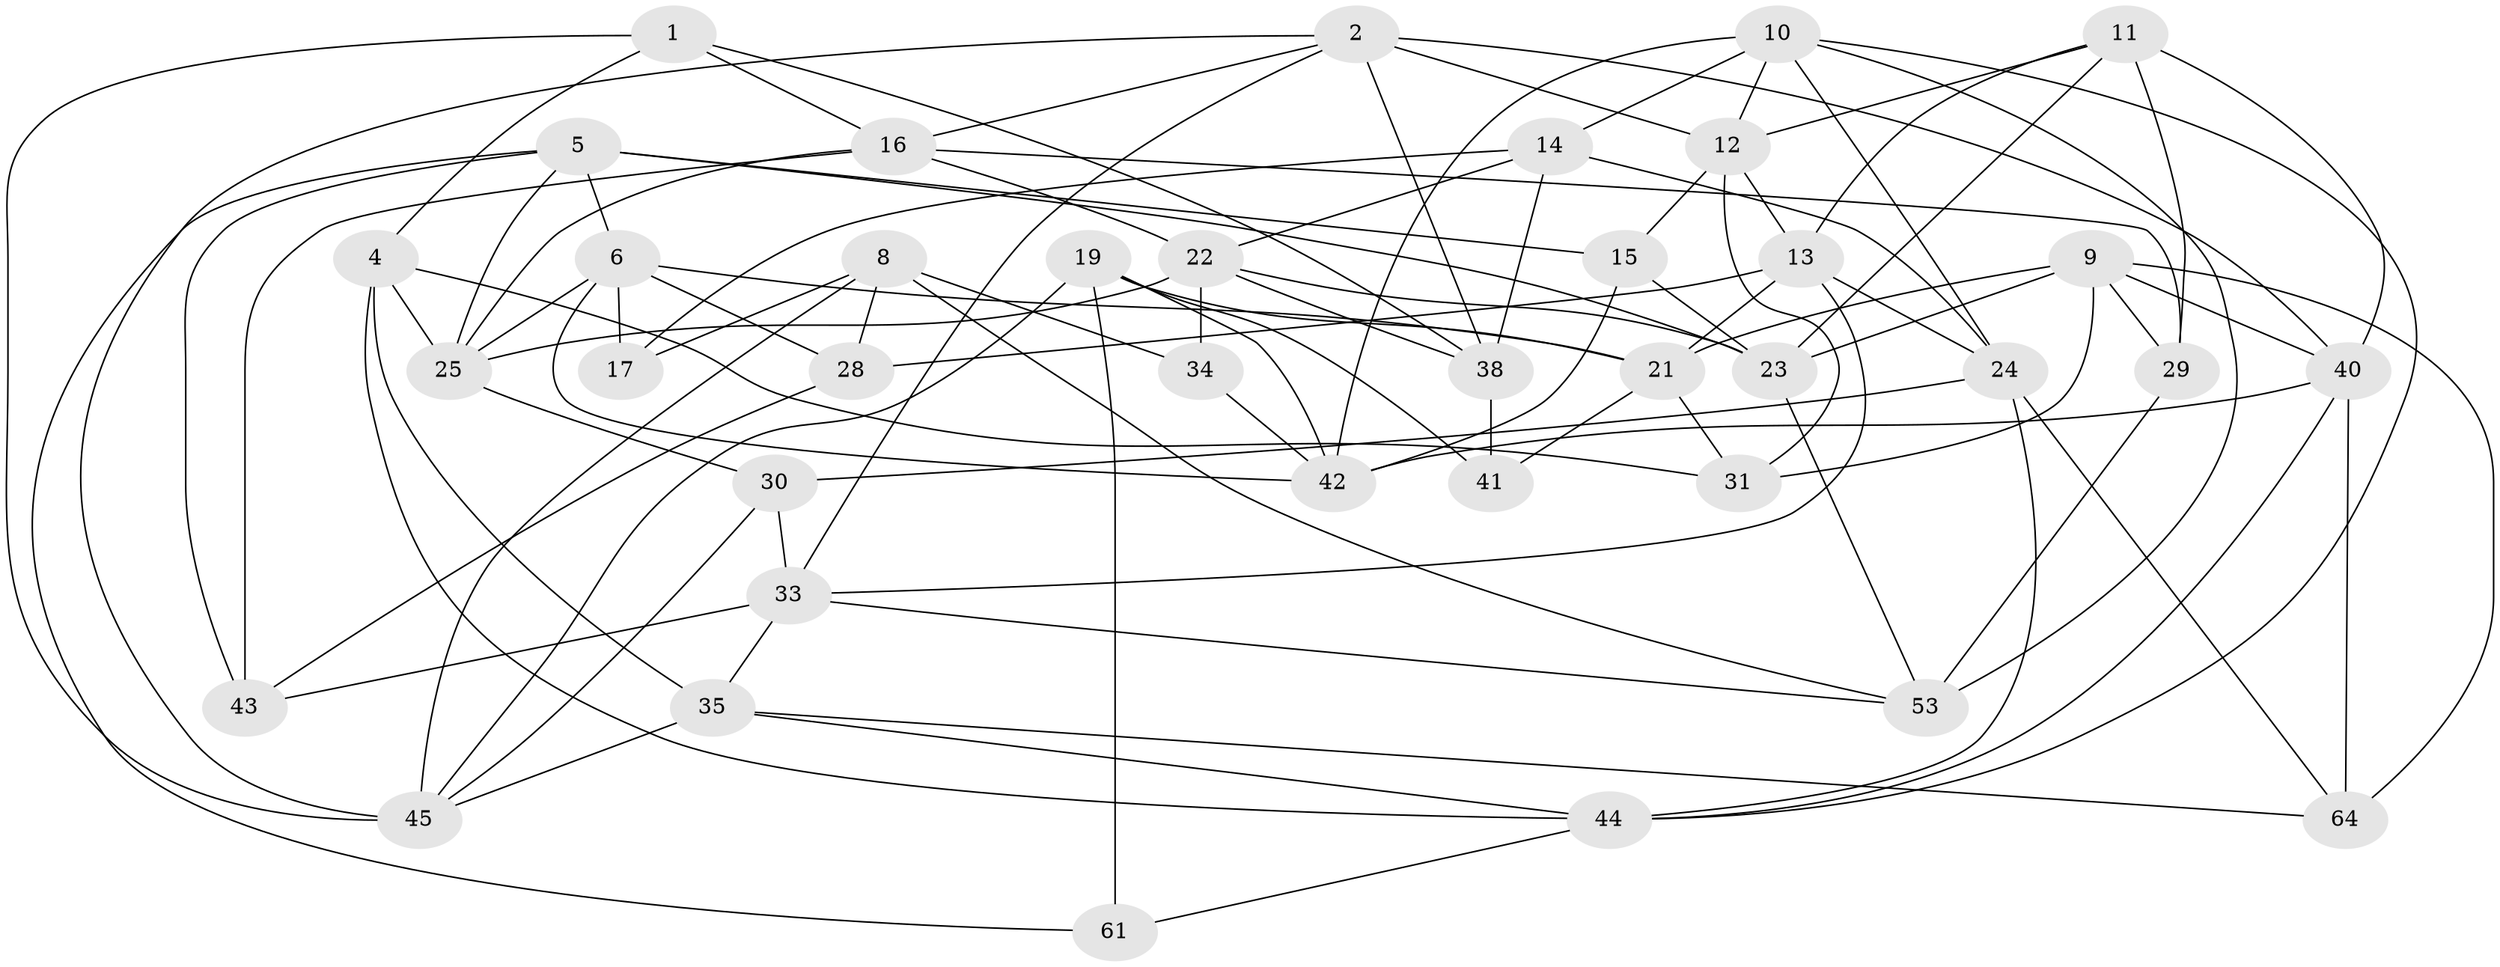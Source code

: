 // original degree distribution, {4: 1.0}
// Generated by graph-tools (version 1.1) at 2025/42/03/06/25 10:42:19]
// undirected, 38 vertices, 96 edges
graph export_dot {
graph [start="1"]
  node [color=gray90,style=filled];
  1;
  2 [super="+3"];
  4 [super="+7"];
  5 [super="+48"];
  6 [super="+60"];
  8 [super="+59"];
  9 [super="+47"];
  10 [super="+36"];
  11 [super="+37"];
  12 [super="+55"];
  13 [super="+51"];
  14 [super="+18"];
  15;
  16 [super="+20"];
  17;
  19 [super="+32"];
  21 [super="+27"];
  22 [super="+26"];
  23 [super="+62"];
  24 [super="+58"];
  25 [super="+46"];
  28;
  29 [super="+63"];
  30;
  31;
  33 [super="+49"];
  34;
  35 [super="+39"];
  38 [super="+52"];
  40 [super="+57"];
  41;
  42 [super="+56"];
  43;
  44 [super="+50"];
  45 [super="+54"];
  53 [super="+65"];
  61;
  64;
  1 -- 45;
  1 -- 38;
  1 -- 16;
  1 -- 4;
  2 -- 33;
  2 -- 38;
  2 -- 45;
  2 -- 16;
  2 -- 40;
  2 -- 12;
  4 -- 31;
  4 -- 35 [weight=2];
  4 -- 25;
  4 -- 44;
  5 -- 15;
  5 -- 61;
  5 -- 25;
  5 -- 43;
  5 -- 6;
  5 -- 23;
  6 -- 28;
  6 -- 25;
  6 -- 17;
  6 -- 42;
  6 -- 21;
  8 -- 17;
  8 -- 45;
  8 -- 34 [weight=2];
  8 -- 28;
  8 -- 53;
  9 -- 31;
  9 -- 40;
  9 -- 29;
  9 -- 64;
  9 -- 21;
  9 -- 23;
  10 -- 24;
  10 -- 42;
  10 -- 53;
  10 -- 12;
  10 -- 14;
  10 -- 44;
  11 -- 12;
  11 -- 23;
  11 -- 29 [weight=2];
  11 -- 40;
  11 -- 13;
  12 -- 31;
  12 -- 13;
  12 -- 15;
  13 -- 28;
  13 -- 33;
  13 -- 24;
  13 -- 21;
  14 -- 17 [weight=2];
  14 -- 38;
  14 -- 24;
  14 -- 22;
  15 -- 42;
  15 -- 23;
  16 -- 43;
  16 -- 29;
  16 -- 22;
  16 -- 25;
  19 -- 41;
  19 -- 61 [weight=2];
  19 -- 42;
  19 -- 45;
  19 -- 21;
  21 -- 41;
  21 -- 31;
  22 -- 38;
  22 -- 34;
  22 -- 23;
  22 -- 25;
  23 -- 53;
  24 -- 30;
  24 -- 44;
  24 -- 64;
  25 -- 30;
  28 -- 43;
  29 -- 53 [weight=2];
  30 -- 33;
  30 -- 45;
  33 -- 43;
  33 -- 53;
  33 -- 35;
  34 -- 42;
  35 -- 64;
  35 -- 45;
  35 -- 44;
  38 -- 41 [weight=2];
  40 -- 44;
  40 -- 64;
  40 -- 42;
  44 -- 61;
}
